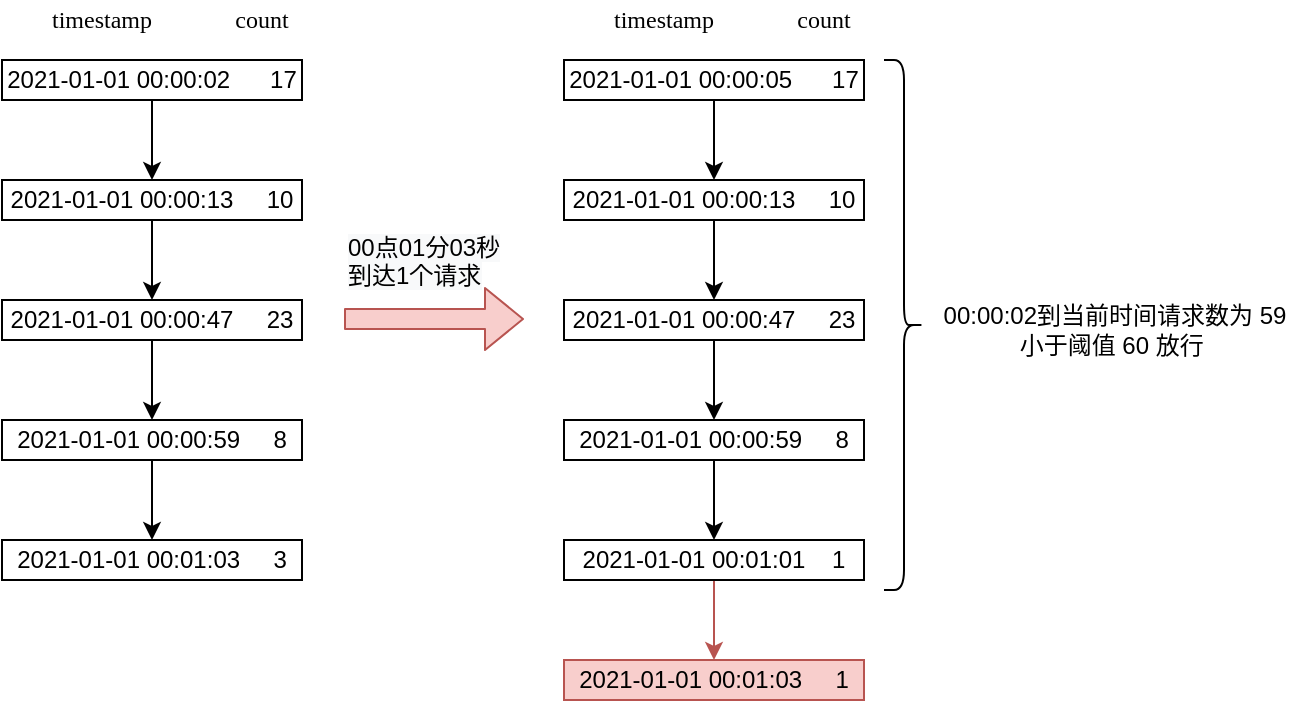 <mxfile version="13.6.2" type="device"><diagram id="oGfTIaXwNBs8G7vQdEtk" name="第 1 页"><mxGraphModel dx="1106" dy="860" grid="1" gridSize="10" guides="1" tooltips="1" connect="1" arrows="1" fold="1" page="1" pageScale="1" pageWidth="827" pageHeight="1169" math="0" shadow="0"><root><mxCell id="0"/><mxCell id="1" parent="0"/><mxCell id="VDXnJNp0ldtcgNiegfL6-30" value="" style="edgeStyle=orthogonalEdgeStyle;rounded=0;orthogonalLoop=1;jettySize=auto;html=1;" edge="1" parent="1" source="VDXnJNp0ldtcgNiegfL6-26" target="VDXnJNp0ldtcgNiegfL6-29"><mxGeometry relative="1" as="geometry"/></mxCell><mxCell id="VDXnJNp0ldtcgNiegfL6-26" value="2021-01-01 00:00:02&amp;nbsp; &amp;nbsp; &amp;nbsp; 17" style="rounded=0;whiteSpace=wrap;html=1;" vertex="1" parent="1"><mxGeometry x="129" y="140" width="150" height="20" as="geometry"/></mxCell><mxCell id="VDXnJNp0ldtcgNiegfL6-32" value="" style="edgeStyle=orthogonalEdgeStyle;rounded=0;orthogonalLoop=1;jettySize=auto;html=1;" edge="1" parent="1" source="VDXnJNp0ldtcgNiegfL6-29" target="VDXnJNp0ldtcgNiegfL6-31"><mxGeometry relative="1" as="geometry"/></mxCell><mxCell id="VDXnJNp0ldtcgNiegfL6-29" value="2021-01-01 00:00:13&amp;nbsp; &amp;nbsp; &amp;nbsp;10" style="rounded=0;whiteSpace=wrap;html=1;" vertex="1" parent="1"><mxGeometry x="129" y="200" width="150" height="20" as="geometry"/></mxCell><mxCell id="VDXnJNp0ldtcgNiegfL6-34" value="" style="edgeStyle=orthogonalEdgeStyle;rounded=0;orthogonalLoop=1;jettySize=auto;html=1;" edge="1" parent="1" source="VDXnJNp0ldtcgNiegfL6-31" target="VDXnJNp0ldtcgNiegfL6-33"><mxGeometry relative="1" as="geometry"/></mxCell><mxCell id="VDXnJNp0ldtcgNiegfL6-31" value="2021-01-01 00:00:47&amp;nbsp; &amp;nbsp; &amp;nbsp;23" style="rounded=0;whiteSpace=wrap;html=1;" vertex="1" parent="1"><mxGeometry x="129" y="260" width="150" height="20" as="geometry"/></mxCell><mxCell id="VDXnJNp0ldtcgNiegfL6-36" value="" style="edgeStyle=orthogonalEdgeStyle;rounded=0;orthogonalLoop=1;jettySize=auto;html=1;" edge="1" parent="1" source="VDXnJNp0ldtcgNiegfL6-33" target="VDXnJNp0ldtcgNiegfL6-35"><mxGeometry relative="1" as="geometry"/></mxCell><mxCell id="VDXnJNp0ldtcgNiegfL6-33" value="2021-01-01 00:00:59&amp;nbsp; &amp;nbsp; &amp;nbsp;8" style="rounded=0;whiteSpace=wrap;html=1;" vertex="1" parent="1"><mxGeometry x="129" y="320" width="150" height="20" as="geometry"/></mxCell><mxCell id="VDXnJNp0ldtcgNiegfL6-35" value="2021-01-01 00:01:03&amp;nbsp; &amp;nbsp; &amp;nbsp;3" style="rounded=0;whiteSpace=wrap;html=1;" vertex="1" parent="1"><mxGeometry x="129" y="380" width="150" height="20" as="geometry"/></mxCell><mxCell id="VDXnJNp0ldtcgNiegfL6-37" value="&lt;font face=&quot;Verdana&quot;&gt;timestamp&lt;/font&gt;" style="text;html=1;strokeColor=none;fillColor=none;align=center;verticalAlign=middle;whiteSpace=wrap;rounded=0;" vertex="1" parent="1"><mxGeometry x="159" y="110" width="40" height="20" as="geometry"/></mxCell><mxCell id="VDXnJNp0ldtcgNiegfL6-38" value="&lt;font face=&quot;Verdana&quot;&gt;count&lt;/font&gt;" style="text;html=1;strokeColor=none;fillColor=none;align=center;verticalAlign=middle;whiteSpace=wrap;rounded=0;" vertex="1" parent="1"><mxGeometry x="239" y="110" width="40" height="20" as="geometry"/></mxCell><mxCell id="VDXnJNp0ldtcgNiegfL6-40" value="" style="edgeStyle=orthogonalEdgeStyle;rounded=0;orthogonalLoop=1;jettySize=auto;html=1;" edge="1" source="VDXnJNp0ldtcgNiegfL6-41" target="VDXnJNp0ldtcgNiegfL6-43" parent="1"><mxGeometry relative="1" as="geometry"/></mxCell><mxCell id="VDXnJNp0ldtcgNiegfL6-41" value="2021-01-01 00:00:05&amp;nbsp; &amp;nbsp; &amp;nbsp; 17" style="rounded=0;whiteSpace=wrap;html=1;" vertex="1" parent="1"><mxGeometry x="410" y="140" width="150" height="20" as="geometry"/></mxCell><mxCell id="VDXnJNp0ldtcgNiegfL6-42" value="" style="edgeStyle=orthogonalEdgeStyle;rounded=0;orthogonalLoop=1;jettySize=auto;html=1;" edge="1" source="VDXnJNp0ldtcgNiegfL6-43" target="VDXnJNp0ldtcgNiegfL6-45" parent="1"><mxGeometry relative="1" as="geometry"/></mxCell><mxCell id="VDXnJNp0ldtcgNiegfL6-43" value="2021-01-01 00:00:13&amp;nbsp; &amp;nbsp; &amp;nbsp;10" style="rounded=0;whiteSpace=wrap;html=1;" vertex="1" parent="1"><mxGeometry x="410" y="200" width="150" height="20" as="geometry"/></mxCell><mxCell id="VDXnJNp0ldtcgNiegfL6-44" value="" style="edgeStyle=orthogonalEdgeStyle;rounded=0;orthogonalLoop=1;jettySize=auto;html=1;" edge="1" source="VDXnJNp0ldtcgNiegfL6-45" target="VDXnJNp0ldtcgNiegfL6-47" parent="1"><mxGeometry relative="1" as="geometry"/></mxCell><mxCell id="VDXnJNp0ldtcgNiegfL6-45" value="2021-01-01 00:00:47&amp;nbsp; &amp;nbsp; &amp;nbsp;23" style="rounded=0;whiteSpace=wrap;html=1;" vertex="1" parent="1"><mxGeometry x="410" y="260" width="150" height="20" as="geometry"/></mxCell><mxCell id="VDXnJNp0ldtcgNiegfL6-46" value="" style="edgeStyle=orthogonalEdgeStyle;rounded=0;orthogonalLoop=1;jettySize=auto;html=1;" edge="1" source="VDXnJNp0ldtcgNiegfL6-47" target="VDXnJNp0ldtcgNiegfL6-48" parent="1"><mxGeometry relative="1" as="geometry"/></mxCell><mxCell id="VDXnJNp0ldtcgNiegfL6-47" value="2021-01-01 00:00:59&amp;nbsp; &amp;nbsp; &amp;nbsp;8" style="rounded=0;whiteSpace=wrap;html=1;" vertex="1" parent="1"><mxGeometry x="410" y="320" width="150" height="20" as="geometry"/></mxCell><mxCell id="VDXnJNp0ldtcgNiegfL6-55" value="" style="edgeStyle=orthogonalEdgeStyle;rounded=0;orthogonalLoop=1;jettySize=auto;html=1;fillColor=#f8cecc;strokeColor=#b85450;" edge="1" parent="1" source="VDXnJNp0ldtcgNiegfL6-48" target="VDXnJNp0ldtcgNiegfL6-54"><mxGeometry relative="1" as="geometry"/></mxCell><mxCell id="VDXnJNp0ldtcgNiegfL6-48" value="2021-01-01 00:01:01&amp;nbsp; &amp;nbsp; 1" style="rounded=0;whiteSpace=wrap;html=1;" vertex="1" parent="1"><mxGeometry x="410" y="380" width="150" height="20" as="geometry"/></mxCell><mxCell id="VDXnJNp0ldtcgNiegfL6-49" value="&lt;font face=&quot;Verdana&quot;&gt;timestamp&lt;/font&gt;" style="text;html=1;strokeColor=none;fillColor=none;align=center;verticalAlign=middle;whiteSpace=wrap;rounded=0;" vertex="1" parent="1"><mxGeometry x="440" y="110" width="40" height="20" as="geometry"/></mxCell><mxCell id="VDXnJNp0ldtcgNiegfL6-50" value="&lt;font face=&quot;Verdana&quot;&gt;count&lt;/font&gt;" style="text;html=1;strokeColor=none;fillColor=none;align=center;verticalAlign=middle;whiteSpace=wrap;rounded=0;" vertex="1" parent="1"><mxGeometry x="520" y="110" width="40" height="20" as="geometry"/></mxCell><mxCell id="VDXnJNp0ldtcgNiegfL6-51" value="" style="shape=flexArrow;endArrow=classic;html=1;fillColor=#f8cecc;strokeColor=#b85450;" edge="1" parent="1"><mxGeometry width="50" height="50" relative="1" as="geometry"><mxPoint x="300" y="269.5" as="sourcePoint"/><mxPoint x="390" y="269.5" as="targetPoint"/></mxGeometry></mxCell><mxCell id="VDXnJNp0ldtcgNiegfL6-53" value="&lt;span style=&quot;color: rgb(0 , 0 , 0) ; font-family: &amp;#34;helvetica&amp;#34; ; font-size: 12px ; font-style: normal ; font-weight: 400 ; letter-spacing: normal ; text-align: center ; text-indent: 0px ; text-transform: none ; word-spacing: 0px ; background-color: rgb(248 , 249 , 250) ; display: inline ; float: none&quot;&gt;00点01分03秒&lt;br&gt;到达1个请求&lt;br&gt;&lt;/span&gt;" style="text;whiteSpace=wrap;html=1;" vertex="1" parent="1"><mxGeometry x="300" y="220" width="100" height="30" as="geometry"/></mxCell><mxCell id="VDXnJNp0ldtcgNiegfL6-54" value="2021-01-01 00:01:03&amp;nbsp; &amp;nbsp; &amp;nbsp;1" style="rounded=0;whiteSpace=wrap;html=1;fillColor=#f8cecc;strokeColor=#b85450;" vertex="1" parent="1"><mxGeometry x="410" y="440" width="150" height="20" as="geometry"/></mxCell><mxCell id="VDXnJNp0ldtcgNiegfL6-57" value="" style="shape=curlyBracket;whiteSpace=wrap;html=1;rounded=1;rotation=-180;size=0.5;" vertex="1" parent="1"><mxGeometry x="570" y="140" width="20" height="265" as="geometry"/></mxCell><mxCell id="VDXnJNp0ldtcgNiegfL6-58" value="00:00:02到当前时间请求数为 59&lt;br&gt;小于阈值 60 放行&amp;nbsp;" style="text;html=1;align=center;verticalAlign=middle;resizable=0;points=[];autosize=1;" vertex="1" parent="1"><mxGeometry x="590" y="260" width="190" height="30" as="geometry"/></mxCell></root></mxGraphModel></diagram></mxfile>